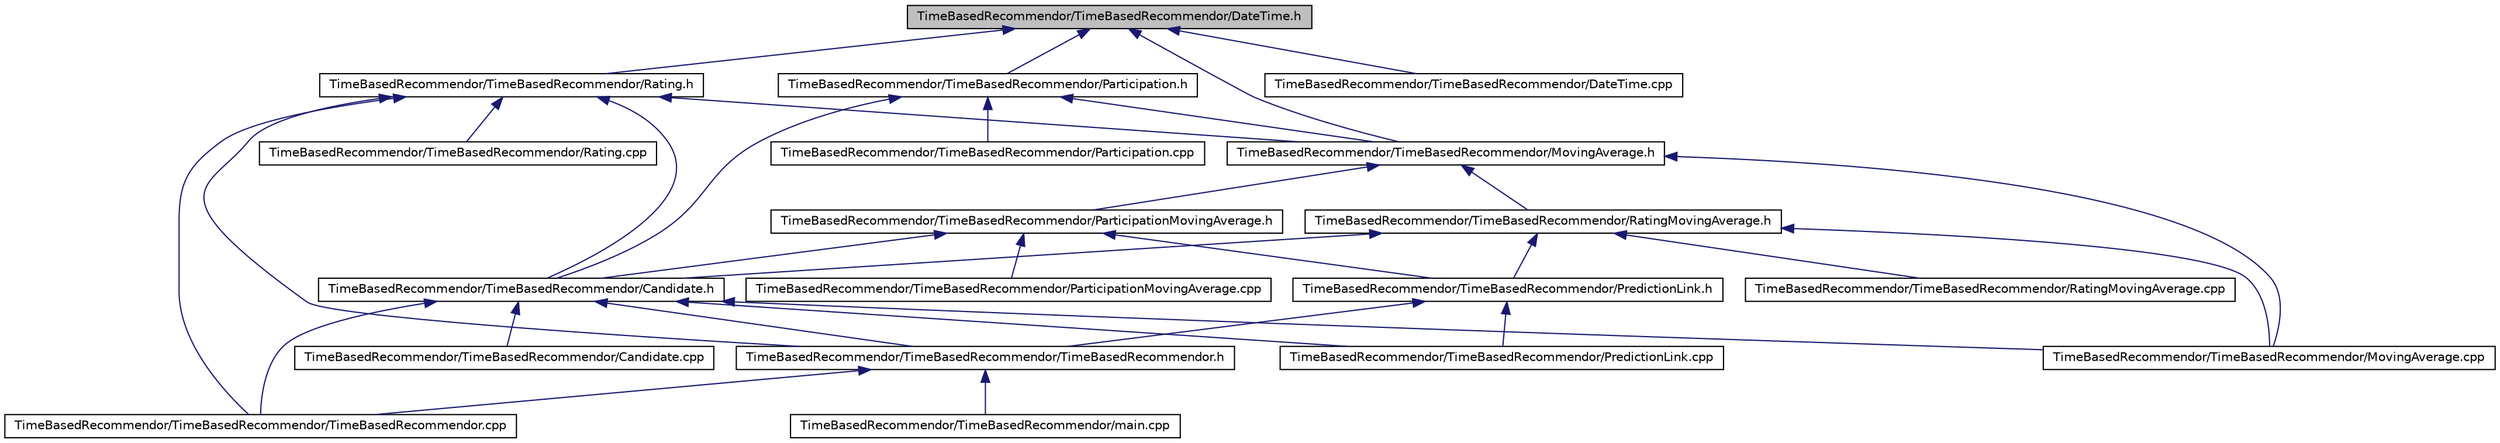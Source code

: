 digraph G
{
  edge [fontname="Helvetica",fontsize="10",labelfontname="Helvetica",labelfontsize="10"];
  node [fontname="Helvetica",fontsize="10",shape=record];
  Node1 [label="TimeBasedRecommendor/TimeBasedRecommendor/DateTime.h",height=0.2,width=0.4,color="black", fillcolor="grey75", style="filled" fontcolor="black"];
  Node1 -> Node2 [dir=back,color="midnightblue",fontsize="10",style="solid",fontname="Helvetica"];
  Node2 [label="TimeBasedRecommendor/TimeBasedRecommendor/Rating.h",height=0.2,width=0.4,color="black", fillcolor="white", style="filled",URL="$_rating_8h.html"];
  Node2 -> Node3 [dir=back,color="midnightblue",fontsize="10",style="solid",fontname="Helvetica"];
  Node3 [label="TimeBasedRecommendor/TimeBasedRecommendor/Candidate.h",height=0.2,width=0.4,color="black", fillcolor="white", style="filled",URL="$_candidate_8h.html"];
  Node3 -> Node4 [dir=back,color="midnightblue",fontsize="10",style="solid",fontname="Helvetica"];
  Node4 [label="TimeBasedRecommendor/TimeBasedRecommendor/Candidate.cpp",height=0.2,width=0.4,color="black", fillcolor="white", style="filled",URL="$_candidate_8cpp.html"];
  Node3 -> Node5 [dir=back,color="midnightblue",fontsize="10",style="solid",fontname="Helvetica"];
  Node5 [label="TimeBasedRecommendor/TimeBasedRecommendor/TimeBasedRecommendor.h",height=0.2,width=0.4,color="black", fillcolor="white", style="filled",URL="$_time_based_recommendor_8h.html"];
  Node5 -> Node6 [dir=back,color="midnightblue",fontsize="10",style="solid",fontname="Helvetica"];
  Node6 [label="TimeBasedRecommendor/TimeBasedRecommendor/main.cpp",height=0.2,width=0.4,color="black", fillcolor="white", style="filled",URL="$main_8cpp.html"];
  Node5 -> Node7 [dir=back,color="midnightblue",fontsize="10",style="solid",fontname="Helvetica"];
  Node7 [label="TimeBasedRecommendor/TimeBasedRecommendor/TimeBasedRecommendor.cpp",height=0.2,width=0.4,color="black", fillcolor="white", style="filled",URL="$_time_based_recommendor_8cpp.html"];
  Node3 -> Node8 [dir=back,color="midnightblue",fontsize="10",style="solid",fontname="Helvetica"];
  Node8 [label="TimeBasedRecommendor/TimeBasedRecommendor/MovingAverage.cpp",height=0.2,width=0.4,color="black", fillcolor="white", style="filled",URL="$_moving_average_8cpp.html"];
  Node3 -> Node9 [dir=back,color="midnightblue",fontsize="10",style="solid",fontname="Helvetica"];
  Node9 [label="TimeBasedRecommendor/TimeBasedRecommendor/PredictionLink.cpp",height=0.2,width=0.4,color="black", fillcolor="white", style="filled",URL="$_prediction_link_8cpp.html"];
  Node3 -> Node7 [dir=back,color="midnightblue",fontsize="10",style="solid",fontname="Helvetica"];
  Node2 -> Node10 [dir=back,color="midnightblue",fontsize="10",style="solid",fontname="Helvetica"];
  Node10 [label="TimeBasedRecommendor/TimeBasedRecommendor/MovingAverage.h",height=0.2,width=0.4,color="black", fillcolor="white", style="filled",URL="$_moving_average_8h.html"];
  Node10 -> Node11 [dir=back,color="midnightblue",fontsize="10",style="solid",fontname="Helvetica"];
  Node11 [label="TimeBasedRecommendor/TimeBasedRecommendor/RatingMovingAverage.h",height=0.2,width=0.4,color="black", fillcolor="white", style="filled",URL="$_rating_moving_average_8h.html"];
  Node11 -> Node3 [dir=back,color="midnightblue",fontsize="10",style="solid",fontname="Helvetica"];
  Node11 -> Node12 [dir=back,color="midnightblue",fontsize="10",style="solid",fontname="Helvetica"];
  Node12 [label="TimeBasedRecommendor/TimeBasedRecommendor/PredictionLink.h",height=0.2,width=0.4,color="black", fillcolor="white", style="filled",URL="$_prediction_link_8h.html"];
  Node12 -> Node5 [dir=back,color="midnightblue",fontsize="10",style="solid",fontname="Helvetica"];
  Node12 -> Node9 [dir=back,color="midnightblue",fontsize="10",style="solid",fontname="Helvetica"];
  Node11 -> Node8 [dir=back,color="midnightblue",fontsize="10",style="solid",fontname="Helvetica"];
  Node11 -> Node13 [dir=back,color="midnightblue",fontsize="10",style="solid",fontname="Helvetica"];
  Node13 [label="TimeBasedRecommendor/TimeBasedRecommendor/RatingMovingAverage.cpp",height=0.2,width=0.4,color="black", fillcolor="white", style="filled",URL="$_rating_moving_average_8cpp.html"];
  Node10 -> Node14 [dir=back,color="midnightblue",fontsize="10",style="solid",fontname="Helvetica"];
  Node14 [label="TimeBasedRecommendor/TimeBasedRecommendor/ParticipationMovingAverage.h",height=0.2,width=0.4,color="black", fillcolor="white", style="filled",URL="$_participation_moving_average_8h.html"];
  Node14 -> Node3 [dir=back,color="midnightblue",fontsize="10",style="solid",fontname="Helvetica"];
  Node14 -> Node12 [dir=back,color="midnightblue",fontsize="10",style="solid",fontname="Helvetica"];
  Node14 -> Node15 [dir=back,color="midnightblue",fontsize="10",style="solid",fontname="Helvetica"];
  Node15 [label="TimeBasedRecommendor/TimeBasedRecommendor/ParticipationMovingAverage.cpp",height=0.2,width=0.4,color="black", fillcolor="white", style="filled",URL="$_participation_moving_average_8cpp.html"];
  Node10 -> Node8 [dir=back,color="midnightblue",fontsize="10",style="solid",fontname="Helvetica"];
  Node2 -> Node5 [dir=back,color="midnightblue",fontsize="10",style="solid",fontname="Helvetica"];
  Node2 -> Node16 [dir=back,color="midnightblue",fontsize="10",style="solid",fontname="Helvetica"];
  Node16 [label="TimeBasedRecommendor/TimeBasedRecommendor/Rating.cpp",height=0.2,width=0.4,color="black", fillcolor="white", style="filled",URL="$_rating_8cpp.html"];
  Node2 -> Node7 [dir=back,color="midnightblue",fontsize="10",style="solid",fontname="Helvetica"];
  Node1 -> Node10 [dir=back,color="midnightblue",fontsize="10",style="solid",fontname="Helvetica"];
  Node1 -> Node17 [dir=back,color="midnightblue",fontsize="10",style="solid",fontname="Helvetica"];
  Node17 [label="TimeBasedRecommendor/TimeBasedRecommendor/Participation.h",height=0.2,width=0.4,color="black", fillcolor="white", style="filled",URL="$_participation_8h.html"];
  Node17 -> Node10 [dir=back,color="midnightblue",fontsize="10",style="solid",fontname="Helvetica"];
  Node17 -> Node3 [dir=back,color="midnightblue",fontsize="10",style="solid",fontname="Helvetica"];
  Node17 -> Node18 [dir=back,color="midnightblue",fontsize="10",style="solid",fontname="Helvetica"];
  Node18 [label="TimeBasedRecommendor/TimeBasedRecommendor/Participation.cpp",height=0.2,width=0.4,color="black", fillcolor="white", style="filled",URL="$_participation_8cpp.html"];
  Node1 -> Node19 [dir=back,color="midnightblue",fontsize="10",style="solid",fontname="Helvetica"];
  Node19 [label="TimeBasedRecommendor/TimeBasedRecommendor/DateTime.cpp",height=0.2,width=0.4,color="black", fillcolor="white", style="filled",URL="$_date_time_8cpp.html"];
}
